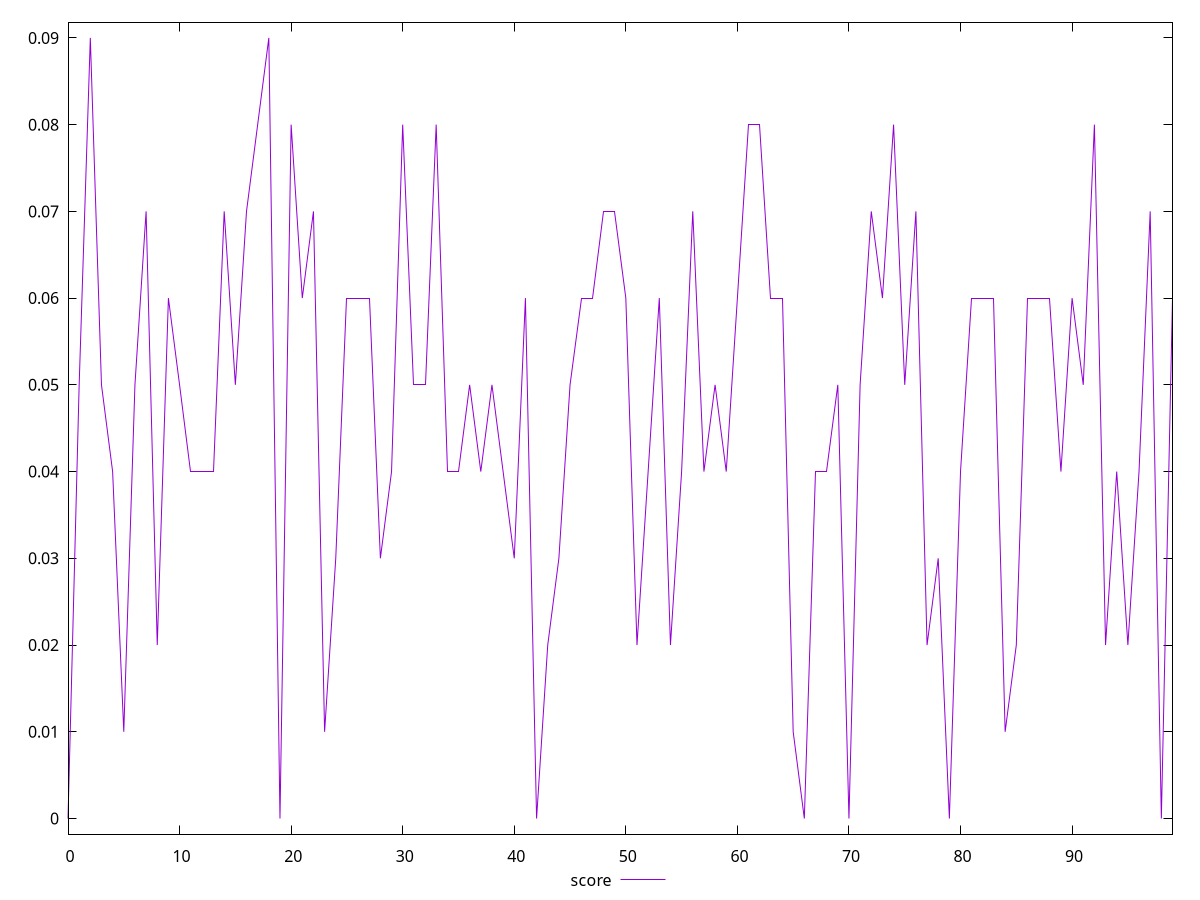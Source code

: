 reset

$score <<EOF
0 0
1 0.05
2 0.09
3 0.05
4 0.04
5 0.01
6 0.05
7 0.07
8 0.02
9 0.06
10 0.05
11 0.04
12 0.04
13 0.04
14 0.07
15 0.05
16 0.07
17 0.08
18 0.09
19 0
20 0.08
21 0.06
22 0.07
23 0.01
24 0.03
25 0.06
26 0.06
27 0.06
28 0.03
29 0.04
30 0.08
31 0.05
32 0.05
33 0.08
34 0.04
35 0.04
36 0.05
37 0.04
38 0.05
39 0.04
40 0.03
41 0.06
42 0
43 0.02
44 0.03
45 0.05
46 0.06
47 0.06
48 0.07
49 0.07
50 0.06
51 0.02
52 0.04
53 0.06
54 0.02
55 0.04
56 0.07
57 0.04
58 0.05
59 0.04
60 0.06
61 0.08
62 0.08
63 0.06
64 0.06
65 0.01
66 0
67 0.04
68 0.04
69 0.05
70 0
71 0.05
72 0.07
73 0.06
74 0.08
75 0.05
76 0.07
77 0.02
78 0.03
79 0
80 0.04
81 0.06
82 0.06
83 0.06
84 0.01
85 0.02
86 0.06
87 0.06
88 0.06
89 0.04
90 0.06
91 0.05
92 0.08
93 0.02
94 0.04
95 0.02
96 0.04
97 0.07
98 0
99 0.06
EOF

set key outside below
set xrange [0:99]
set yrange [-0.0018:0.09179999999999999]
set trange [-0.0018:0.09179999999999999]
set terminal svg size 640, 500 enhanced background rgb 'white'
set output "report_00025_2021-02-22T21:38:55.199Z/uses-http2/samples/pages+cached/score/values.svg"

plot $score title "score" with line

reset

